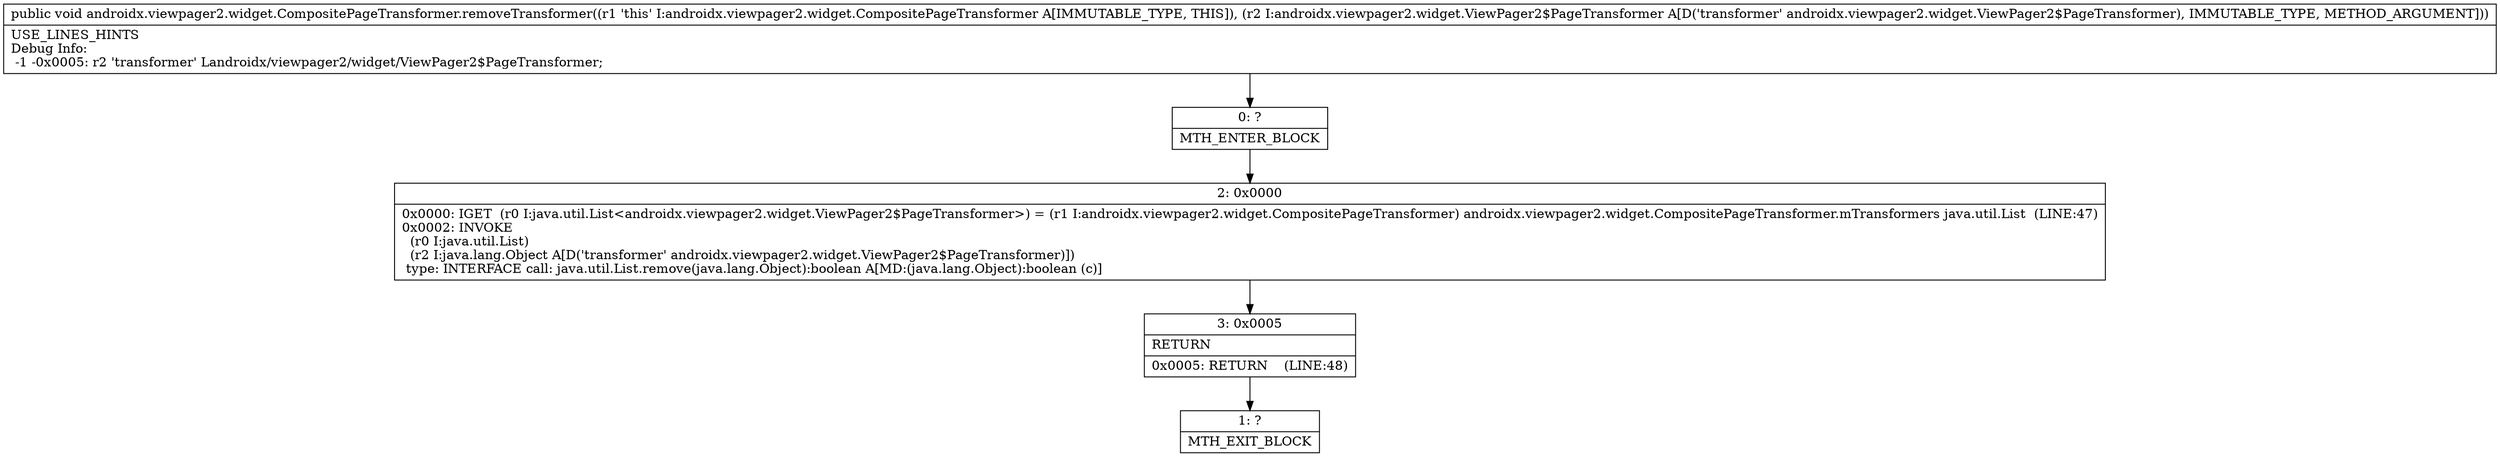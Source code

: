 digraph "CFG forandroidx.viewpager2.widget.CompositePageTransformer.removeTransformer(Landroidx\/viewpager2\/widget\/ViewPager2$PageTransformer;)V" {
Node_0 [shape=record,label="{0\:\ ?|MTH_ENTER_BLOCK\l}"];
Node_2 [shape=record,label="{2\:\ 0x0000|0x0000: IGET  (r0 I:java.util.List\<androidx.viewpager2.widget.ViewPager2$PageTransformer\>) = (r1 I:androidx.viewpager2.widget.CompositePageTransformer) androidx.viewpager2.widget.CompositePageTransformer.mTransformers java.util.List  (LINE:47)\l0x0002: INVOKE  \l  (r0 I:java.util.List)\l  (r2 I:java.lang.Object A[D('transformer' androidx.viewpager2.widget.ViewPager2$PageTransformer)])\l type: INTERFACE call: java.util.List.remove(java.lang.Object):boolean A[MD:(java.lang.Object):boolean (c)]\l}"];
Node_3 [shape=record,label="{3\:\ 0x0005|RETURN\l|0x0005: RETURN    (LINE:48)\l}"];
Node_1 [shape=record,label="{1\:\ ?|MTH_EXIT_BLOCK\l}"];
MethodNode[shape=record,label="{public void androidx.viewpager2.widget.CompositePageTransformer.removeTransformer((r1 'this' I:androidx.viewpager2.widget.CompositePageTransformer A[IMMUTABLE_TYPE, THIS]), (r2 I:androidx.viewpager2.widget.ViewPager2$PageTransformer A[D('transformer' androidx.viewpager2.widget.ViewPager2$PageTransformer), IMMUTABLE_TYPE, METHOD_ARGUMENT]))  | USE_LINES_HINTS\lDebug Info:\l  \-1 \-0x0005: r2 'transformer' Landroidx\/viewpager2\/widget\/ViewPager2$PageTransformer;\l}"];
MethodNode -> Node_0;Node_0 -> Node_2;
Node_2 -> Node_3;
Node_3 -> Node_1;
}

